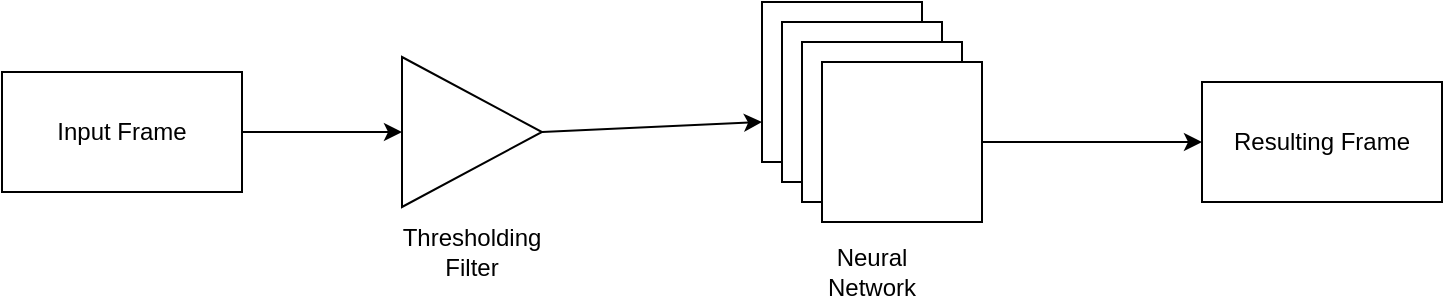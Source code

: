 <mxfile version="20.8.10" type="device"><diagram name="Page-1" id="EI5-IOcQc_Fy36g9558T"><mxGraphModel dx="2074" dy="1204" grid="1" gridSize="10" guides="1" tooltips="1" connect="1" arrows="1" fold="1" page="1" pageScale="1" pageWidth="850" pageHeight="1100" math="0" shadow="0"><root><mxCell id="0"/><mxCell id="1" parent="0"/><mxCell id="alVFelxc526ZXQnAc4rm-1" value="Input Frame" style="rounded=0;whiteSpace=wrap;html=1;" vertex="1" parent="1"><mxGeometry x="30" y="455" width="120" height="60" as="geometry"/></mxCell><mxCell id="alVFelxc526ZXQnAc4rm-2" value="" style="endArrow=classic;html=1;rounded=0;exitX=1;exitY=0.5;exitDx=0;exitDy=0;entryX=0;entryY=0.75;entryDx=0;entryDy=0;" edge="1" parent="1" source="alVFelxc526ZXQnAc4rm-10" target="alVFelxc526ZXQnAc4rm-3"><mxGeometry width="50" height="50" relative="1" as="geometry"><mxPoint x="380" y="490" as="sourcePoint"/><mxPoint x="450" y="485" as="targetPoint"/></mxGeometry></mxCell><mxCell id="alVFelxc526ZXQnAc4rm-9" value="" style="group" vertex="1" connectable="0" parent="1"><mxGeometry x="410" y="420" width="110" height="150" as="geometry"/></mxCell><mxCell id="alVFelxc526ZXQnAc4rm-7" value="" style="group" vertex="1" connectable="0" parent="alVFelxc526ZXQnAc4rm-9"><mxGeometry width="110" height="110" as="geometry"/></mxCell><mxCell id="alVFelxc526ZXQnAc4rm-3" value="" style="whiteSpace=wrap;html=1;aspect=fixed;" vertex="1" parent="alVFelxc526ZXQnAc4rm-7"><mxGeometry width="80" height="80" as="geometry"/></mxCell><mxCell id="alVFelxc526ZXQnAc4rm-4" value="" style="whiteSpace=wrap;html=1;aspect=fixed;" vertex="1" parent="alVFelxc526ZXQnAc4rm-7"><mxGeometry x="10" y="10" width="80" height="80" as="geometry"/></mxCell><mxCell id="alVFelxc526ZXQnAc4rm-5" value="" style="whiteSpace=wrap;html=1;aspect=fixed;" vertex="1" parent="alVFelxc526ZXQnAc4rm-7"><mxGeometry x="20" y="20" width="80" height="80" as="geometry"/></mxCell><mxCell id="alVFelxc526ZXQnAc4rm-6" value="" style="whiteSpace=wrap;html=1;aspect=fixed;" vertex="1" parent="alVFelxc526ZXQnAc4rm-7"><mxGeometry x="30" y="30" width="80" height="80" as="geometry"/></mxCell><mxCell id="alVFelxc526ZXQnAc4rm-8" value="Neural Network" style="text;html=1;strokeColor=none;fillColor=none;align=center;verticalAlign=middle;whiteSpace=wrap;rounded=0;" vertex="1" parent="alVFelxc526ZXQnAc4rm-9"><mxGeometry x="25" y="120" width="60" height="30" as="geometry"/></mxCell><mxCell id="alVFelxc526ZXQnAc4rm-10" value="Thresholding Filter" style="triangle;whiteSpace=wrap;html=1;spacingTop=120;" vertex="1" parent="1"><mxGeometry x="230" y="447.5" width="70" height="75" as="geometry"/></mxCell><mxCell id="alVFelxc526ZXQnAc4rm-11" value="" style="endArrow=classic;html=1;rounded=0;entryX=0;entryY=0.5;entryDx=0;entryDy=0;exitX=1;exitY=0.5;exitDx=0;exitDy=0;" edge="1" parent="1" source="alVFelxc526ZXQnAc4rm-1" target="alVFelxc526ZXQnAc4rm-10"><mxGeometry width="50" height="50" relative="1" as="geometry"><mxPoint x="120" y="570" as="sourcePoint"/><mxPoint x="215" y="570" as="targetPoint"/></mxGeometry></mxCell><mxCell id="alVFelxc526ZXQnAc4rm-12" value="Resulting Frame" style="rounded=0;whiteSpace=wrap;html=1;" vertex="1" parent="1"><mxGeometry x="630" y="460" width="120" height="60" as="geometry"/></mxCell><mxCell id="alVFelxc526ZXQnAc4rm-13" value="" style="endArrow=classic;html=1;rounded=0;exitX=1;exitY=0.5;exitDx=0;exitDy=0;entryX=0;entryY=0.5;entryDx=0;entryDy=0;" edge="1" parent="1" source="alVFelxc526ZXQnAc4rm-6" target="alVFelxc526ZXQnAc4rm-12"><mxGeometry width="50" height="50" relative="1" as="geometry"><mxPoint x="550" y="575" as="sourcePoint"/><mxPoint x="660" y="570" as="targetPoint"/></mxGeometry></mxCell></root></mxGraphModel></diagram></mxfile>